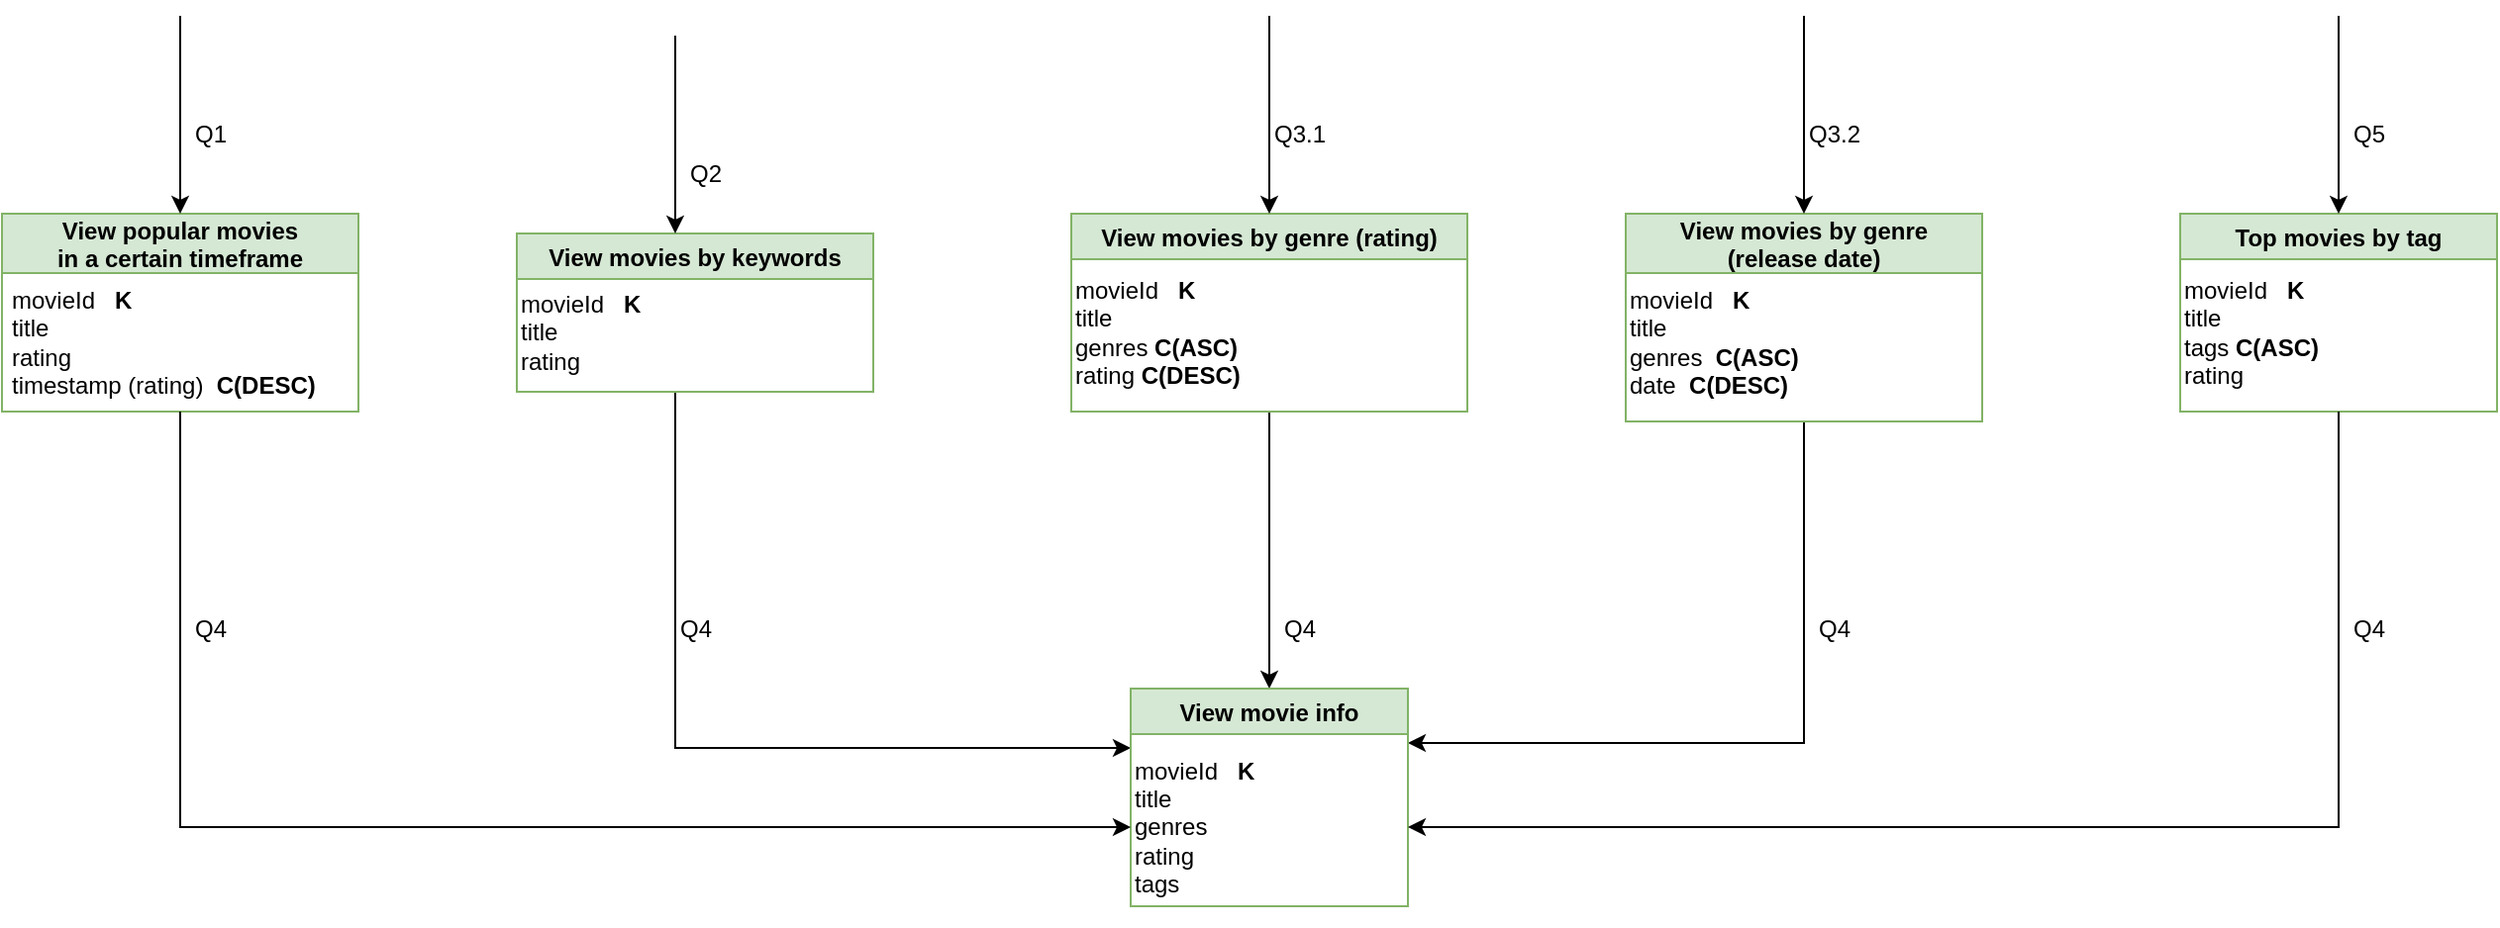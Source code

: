 <mxfile version="20.0.4" type="device"><diagram id="AQl37fNDkdj1GEvVs893" name="Page-1"><mxGraphModel dx="1490" dy="981" grid="0" gridSize="10" guides="1" tooltips="1" connect="1" arrows="1" fold="1" page="0" pageScale="1" pageWidth="827" pageHeight="1169" math="0" shadow="0"><root><mxCell id="0"/><mxCell id="1" parent="0"/><mxCell id="FaADv_7swfQvJkO_Y1Tf-1" value="View popular movies &#10;in a certain timeframe" style="swimlane;startSize=30;fillColor=#d5e8d4;strokeColor=#82b366;" parent="1" vertex="1"><mxGeometry x="20" y="60" width="180" height="100" as="geometry"><mxRectangle x="-10" width="280" height="23" as="alternateBounds"/></mxGeometry></mxCell><mxCell id="FaADv_7swfQvJkO_Y1Tf-9" value="movieId&amp;nbsp; &amp;nbsp;&lt;b&gt;K&lt;br&gt;&lt;/b&gt;title&lt;br&gt;rating&lt;br&gt;timestamp (rating)&amp;nbsp; &lt;b&gt;C(DESC)&lt;/b&gt;" style="text;html=1;strokeColor=none;fillColor=none;align=left;verticalAlign=middle;whiteSpace=wrap;rounded=0;" parent="FaADv_7swfQvJkO_Y1Tf-1" vertex="1"><mxGeometry x="3" y="30" width="160" height="70" as="geometry"/></mxCell><mxCell id="FaADv_7swfQvJkO_Y1Tf-19" style="edgeStyle=orthogonalEdgeStyle;rounded=0;orthogonalLoop=1;jettySize=auto;html=1;" parent="1" source="FaADv_7swfQvJkO_Y1Tf-2" target="FaADv_7swfQvJkO_Y1Tf-16" edge="1"><mxGeometry relative="1" as="geometry"><Array as="points"><mxPoint x="360" y="330"/></Array></mxGeometry></mxCell><mxCell id="FaADv_7swfQvJkO_Y1Tf-2" value="View movies by keywords" style="swimlane;fillColor=#d5e8d4;strokeColor=#82b366;" parent="1" vertex="1"><mxGeometry x="280" y="70" width="180" height="80" as="geometry"/></mxCell><mxCell id="FaADv_7swfQvJkO_Y1Tf-10" value="movieId&amp;nbsp; &amp;nbsp;&lt;b&gt;K&lt;/b&gt;&lt;br&gt;title&lt;br&gt;rating" style="text;html=1;strokeColor=none;fillColor=none;align=left;verticalAlign=middle;whiteSpace=wrap;rounded=0;" parent="FaADv_7swfQvJkO_Y1Tf-2" vertex="1"><mxGeometry y="25" width="70" height="50" as="geometry"/></mxCell><mxCell id="FaADv_7swfQvJkO_Y1Tf-20" style="edgeStyle=orthogonalEdgeStyle;rounded=0;orthogonalLoop=1;jettySize=auto;html=1;" parent="1" source="FaADv_7swfQvJkO_Y1Tf-3" target="FaADv_7swfQvJkO_Y1Tf-5" edge="1"><mxGeometry relative="1" as="geometry"/></mxCell><mxCell id="FaADv_7swfQvJkO_Y1Tf-3" value="View movies by genre (rating)" style="swimlane;fillColor=#d5e8d4;strokeColor=#82b366;" parent="1" vertex="1"><mxGeometry x="560" y="60" width="200" height="100" as="geometry"/></mxCell><mxCell id="FaADv_7swfQvJkO_Y1Tf-12" value="movieId&amp;nbsp; &amp;nbsp;&lt;b&gt;K&lt;br&gt;&lt;/b&gt;title&lt;br&gt;genres &lt;b&gt;C(ASC)&lt;/b&gt;&lt;br&gt;rating &lt;b&gt;C(DESC)&lt;/b&gt;" style="text;html=1;strokeColor=none;fillColor=none;align=left;verticalAlign=middle;whiteSpace=wrap;rounded=0;" parent="FaADv_7swfQvJkO_Y1Tf-3" vertex="1"><mxGeometry y="20" width="110" height="80" as="geometry"/></mxCell><mxCell id="FaADv_7swfQvJkO_Y1Tf-21" style="edgeStyle=orthogonalEdgeStyle;rounded=0;orthogonalLoop=1;jettySize=auto;html=1;entryX=1;entryY=0.25;entryDx=0;entryDy=0;" parent="1" source="FaADv_7swfQvJkO_Y1Tf-4" target="FaADv_7swfQvJkO_Y1Tf-5" edge="1"><mxGeometry relative="1" as="geometry"><Array as="points"><mxPoint x="930" y="328"/></Array></mxGeometry></mxCell><mxCell id="FaADv_7swfQvJkO_Y1Tf-4" value="View movies by genre &#10;(release date)" style="swimlane;startSize=30;fillColor=#d5e8d4;strokeColor=#82b366;" parent="1" vertex="1"><mxGeometry x="840" y="60" width="180" height="105" as="geometry"/></mxCell><mxCell id="FaADv_7swfQvJkO_Y1Tf-14" value="movieId&amp;nbsp; &amp;nbsp;&lt;b&gt;K&lt;br&gt;&lt;/b&gt;title&lt;br&gt;genres&amp;nbsp;&amp;nbsp;&lt;b&gt;C(ASC)&lt;/b&gt;&lt;br&gt;date&amp;nbsp; &lt;b&gt;C(DESC)&lt;/b&gt;" style="text;html=1;strokeColor=none;fillColor=none;align=left;verticalAlign=middle;whiteSpace=wrap;rounded=0;" parent="FaADv_7swfQvJkO_Y1Tf-4" vertex="1"><mxGeometry y="25" width="129" height="80" as="geometry"/></mxCell><mxCell id="FaADv_7swfQvJkO_Y1Tf-5" value="View movie info" style="swimlane;fillColor=#d5e8d4;strokeColor=#82b366;" parent="1" vertex="1"><mxGeometry x="590" y="300" width="140" height="110" as="geometry"/></mxCell><mxCell id="FaADv_7swfQvJkO_Y1Tf-16" value="movieId&amp;nbsp; &amp;nbsp;&lt;b&gt;K&lt;/b&gt;&lt;br&gt;title&lt;br&gt;genres&lt;br&gt;rating&lt;br&gt;tags" style="text;html=1;strokeColor=none;fillColor=none;align=left;verticalAlign=middle;whiteSpace=wrap;rounded=0;" parent="FaADv_7swfQvJkO_Y1Tf-5" vertex="1"><mxGeometry y="20" width="90" height="100" as="geometry"/></mxCell><mxCell id="FaADv_7swfQvJkO_Y1Tf-6" value="Top movies by tag" style="swimlane;fillColor=#d5e8d4;strokeColor=#82b366;" parent="1" vertex="1"><mxGeometry x="1120" y="60" width="160" height="100" as="geometry"/></mxCell><mxCell id="FaADv_7swfQvJkO_Y1Tf-15" value="movieId&amp;nbsp; &amp;nbsp;&lt;b&gt;K&lt;/b&gt;&lt;br&gt;title&lt;br&gt;tags&amp;nbsp;&lt;b&gt;C(ASC)&lt;/b&gt;&lt;br&gt;rating" style="text;html=1;strokeColor=none;fillColor=none;align=left;verticalAlign=middle;whiteSpace=wrap;rounded=0;" parent="FaADv_7swfQvJkO_Y1Tf-6" vertex="1"><mxGeometry y="30" width="80" height="60" as="geometry"/></mxCell><mxCell id="FaADv_7swfQvJkO_Y1Tf-18" style="edgeStyle=orthogonalEdgeStyle;rounded=0;orthogonalLoop=1;jettySize=auto;html=1;" parent="1" source="FaADv_7swfQvJkO_Y1Tf-9" target="FaADv_7swfQvJkO_Y1Tf-16" edge="1"><mxGeometry relative="1" as="geometry"><Array as="points"><mxPoint x="110" y="370"/></Array></mxGeometry></mxCell><mxCell id="FaADv_7swfQvJkO_Y1Tf-22" style="edgeStyle=orthogonalEdgeStyle;rounded=0;orthogonalLoop=1;jettySize=auto;html=1;" parent="1" edge="1"><mxGeometry relative="1" as="geometry"><mxPoint x="1200" y="160" as="sourcePoint"/><mxPoint x="730" y="370" as="targetPoint"/><Array as="points"><mxPoint x="1200" y="370"/></Array></mxGeometry></mxCell><mxCell id="FaADv_7swfQvJkO_Y1Tf-24" value="Q4" style="text;html=1;align=center;verticalAlign=middle;resizable=0;points=[];autosize=1;strokeColor=none;fillColor=none;" parent="1" vertex="1"><mxGeometry x="110" y="260" width="30" height="20" as="geometry"/></mxCell><mxCell id="FaADv_7swfQvJkO_Y1Tf-25" value="Q4" style="text;html=1;align=center;verticalAlign=middle;resizable=0;points=[];autosize=1;strokeColor=none;fillColor=none;" parent="1" vertex="1"><mxGeometry x="355" y="260" width="30" height="20" as="geometry"/></mxCell><mxCell id="FaADv_7swfQvJkO_Y1Tf-26" value="Q4" style="text;html=1;align=center;verticalAlign=middle;resizable=0;points=[];autosize=1;strokeColor=none;fillColor=none;" parent="1" vertex="1"><mxGeometry x="660" y="260" width="30" height="20" as="geometry"/></mxCell><mxCell id="FaADv_7swfQvJkO_Y1Tf-27" value="Q4" style="text;html=1;align=center;verticalAlign=middle;resizable=0;points=[];autosize=1;strokeColor=none;fillColor=none;" parent="1" vertex="1"><mxGeometry x="930" y="260" width="30" height="20" as="geometry"/></mxCell><mxCell id="FaADv_7swfQvJkO_Y1Tf-28" value="Q4" style="text;html=1;align=center;verticalAlign=middle;resizable=0;points=[];autosize=1;strokeColor=none;fillColor=none;" parent="1" vertex="1"><mxGeometry x="1200" y="260" width="30" height="20" as="geometry"/></mxCell><mxCell id="FaADv_7swfQvJkO_Y1Tf-30" value="" style="endArrow=classic;html=1;rounded=0;entryX=0.5;entryY=0;entryDx=0;entryDy=0;" parent="1" target="FaADv_7swfQvJkO_Y1Tf-1" edge="1"><mxGeometry width="50" height="50" relative="1" as="geometry"><mxPoint x="110" y="-40" as="sourcePoint"/><mxPoint x="110" y="-70" as="targetPoint"/></mxGeometry></mxCell><mxCell id="FaADv_7swfQvJkO_Y1Tf-31" value="Q1" style="text;html=1;align=center;verticalAlign=middle;resizable=0;points=[];autosize=1;strokeColor=none;fillColor=none;" parent="1" vertex="1"><mxGeometry x="110" y="10" width="30" height="20" as="geometry"/></mxCell><mxCell id="FaADv_7swfQvJkO_Y1Tf-32" value="" style="endArrow=classic;html=1;rounded=0;entryX=0.5;entryY=0;entryDx=0;entryDy=0;" parent="1" edge="1"><mxGeometry width="50" height="50" relative="1" as="geometry"><mxPoint x="360" y="-30" as="sourcePoint"/><mxPoint x="360" y="70" as="targetPoint"/></mxGeometry></mxCell><mxCell id="FaADv_7swfQvJkO_Y1Tf-33" value="Q2" style="text;html=1;align=center;verticalAlign=middle;resizable=0;points=[];autosize=1;strokeColor=none;fillColor=none;" parent="1" vertex="1"><mxGeometry x="360" y="30" width="30" height="20" as="geometry"/></mxCell><mxCell id="FaADv_7swfQvJkO_Y1Tf-34" value="" style="endArrow=classic;html=1;rounded=0;entryX=0.5;entryY=0;entryDx=0;entryDy=0;" parent="1" edge="1"><mxGeometry width="50" height="50" relative="1" as="geometry"><mxPoint x="660" y="-40" as="sourcePoint"/><mxPoint x="660" y="60" as="targetPoint"/></mxGeometry></mxCell><mxCell id="FaADv_7swfQvJkO_Y1Tf-35" value="Q3.1" style="text;html=1;align=center;verticalAlign=middle;resizable=0;points=[];autosize=1;strokeColor=none;fillColor=none;" parent="1" vertex="1"><mxGeometry x="655" y="10" width="40" height="20" as="geometry"/></mxCell><mxCell id="FaADv_7swfQvJkO_Y1Tf-36" value="" style="endArrow=classic;html=1;rounded=0;entryX=0.5;entryY=0;entryDx=0;entryDy=0;" parent="1" edge="1"><mxGeometry width="50" height="50" relative="1" as="geometry"><mxPoint x="930" y="-40" as="sourcePoint"/><mxPoint x="930" y="60" as="targetPoint"/></mxGeometry></mxCell><mxCell id="FaADv_7swfQvJkO_Y1Tf-37" value="Q3.2" style="text;html=1;align=center;verticalAlign=middle;resizable=0;points=[];autosize=1;strokeColor=none;fillColor=none;" parent="1" vertex="1"><mxGeometry x="925" y="10" width="40" height="20" as="geometry"/></mxCell><mxCell id="FaADv_7swfQvJkO_Y1Tf-38" value="" style="endArrow=classic;html=1;rounded=0;entryX=0.5;entryY=0;entryDx=0;entryDy=0;" parent="1" edge="1"><mxGeometry width="50" height="50" relative="1" as="geometry"><mxPoint x="1200" y="-40" as="sourcePoint"/><mxPoint x="1200" y="60" as="targetPoint"/></mxGeometry></mxCell><mxCell id="FaADv_7swfQvJkO_Y1Tf-39" value="Q5" style="text;html=1;align=center;verticalAlign=middle;resizable=0;points=[];autosize=1;strokeColor=none;fillColor=none;" parent="1" vertex="1"><mxGeometry x="1200" y="10" width="30" height="20" as="geometry"/></mxCell></root></mxGraphModel></diagram></mxfile>